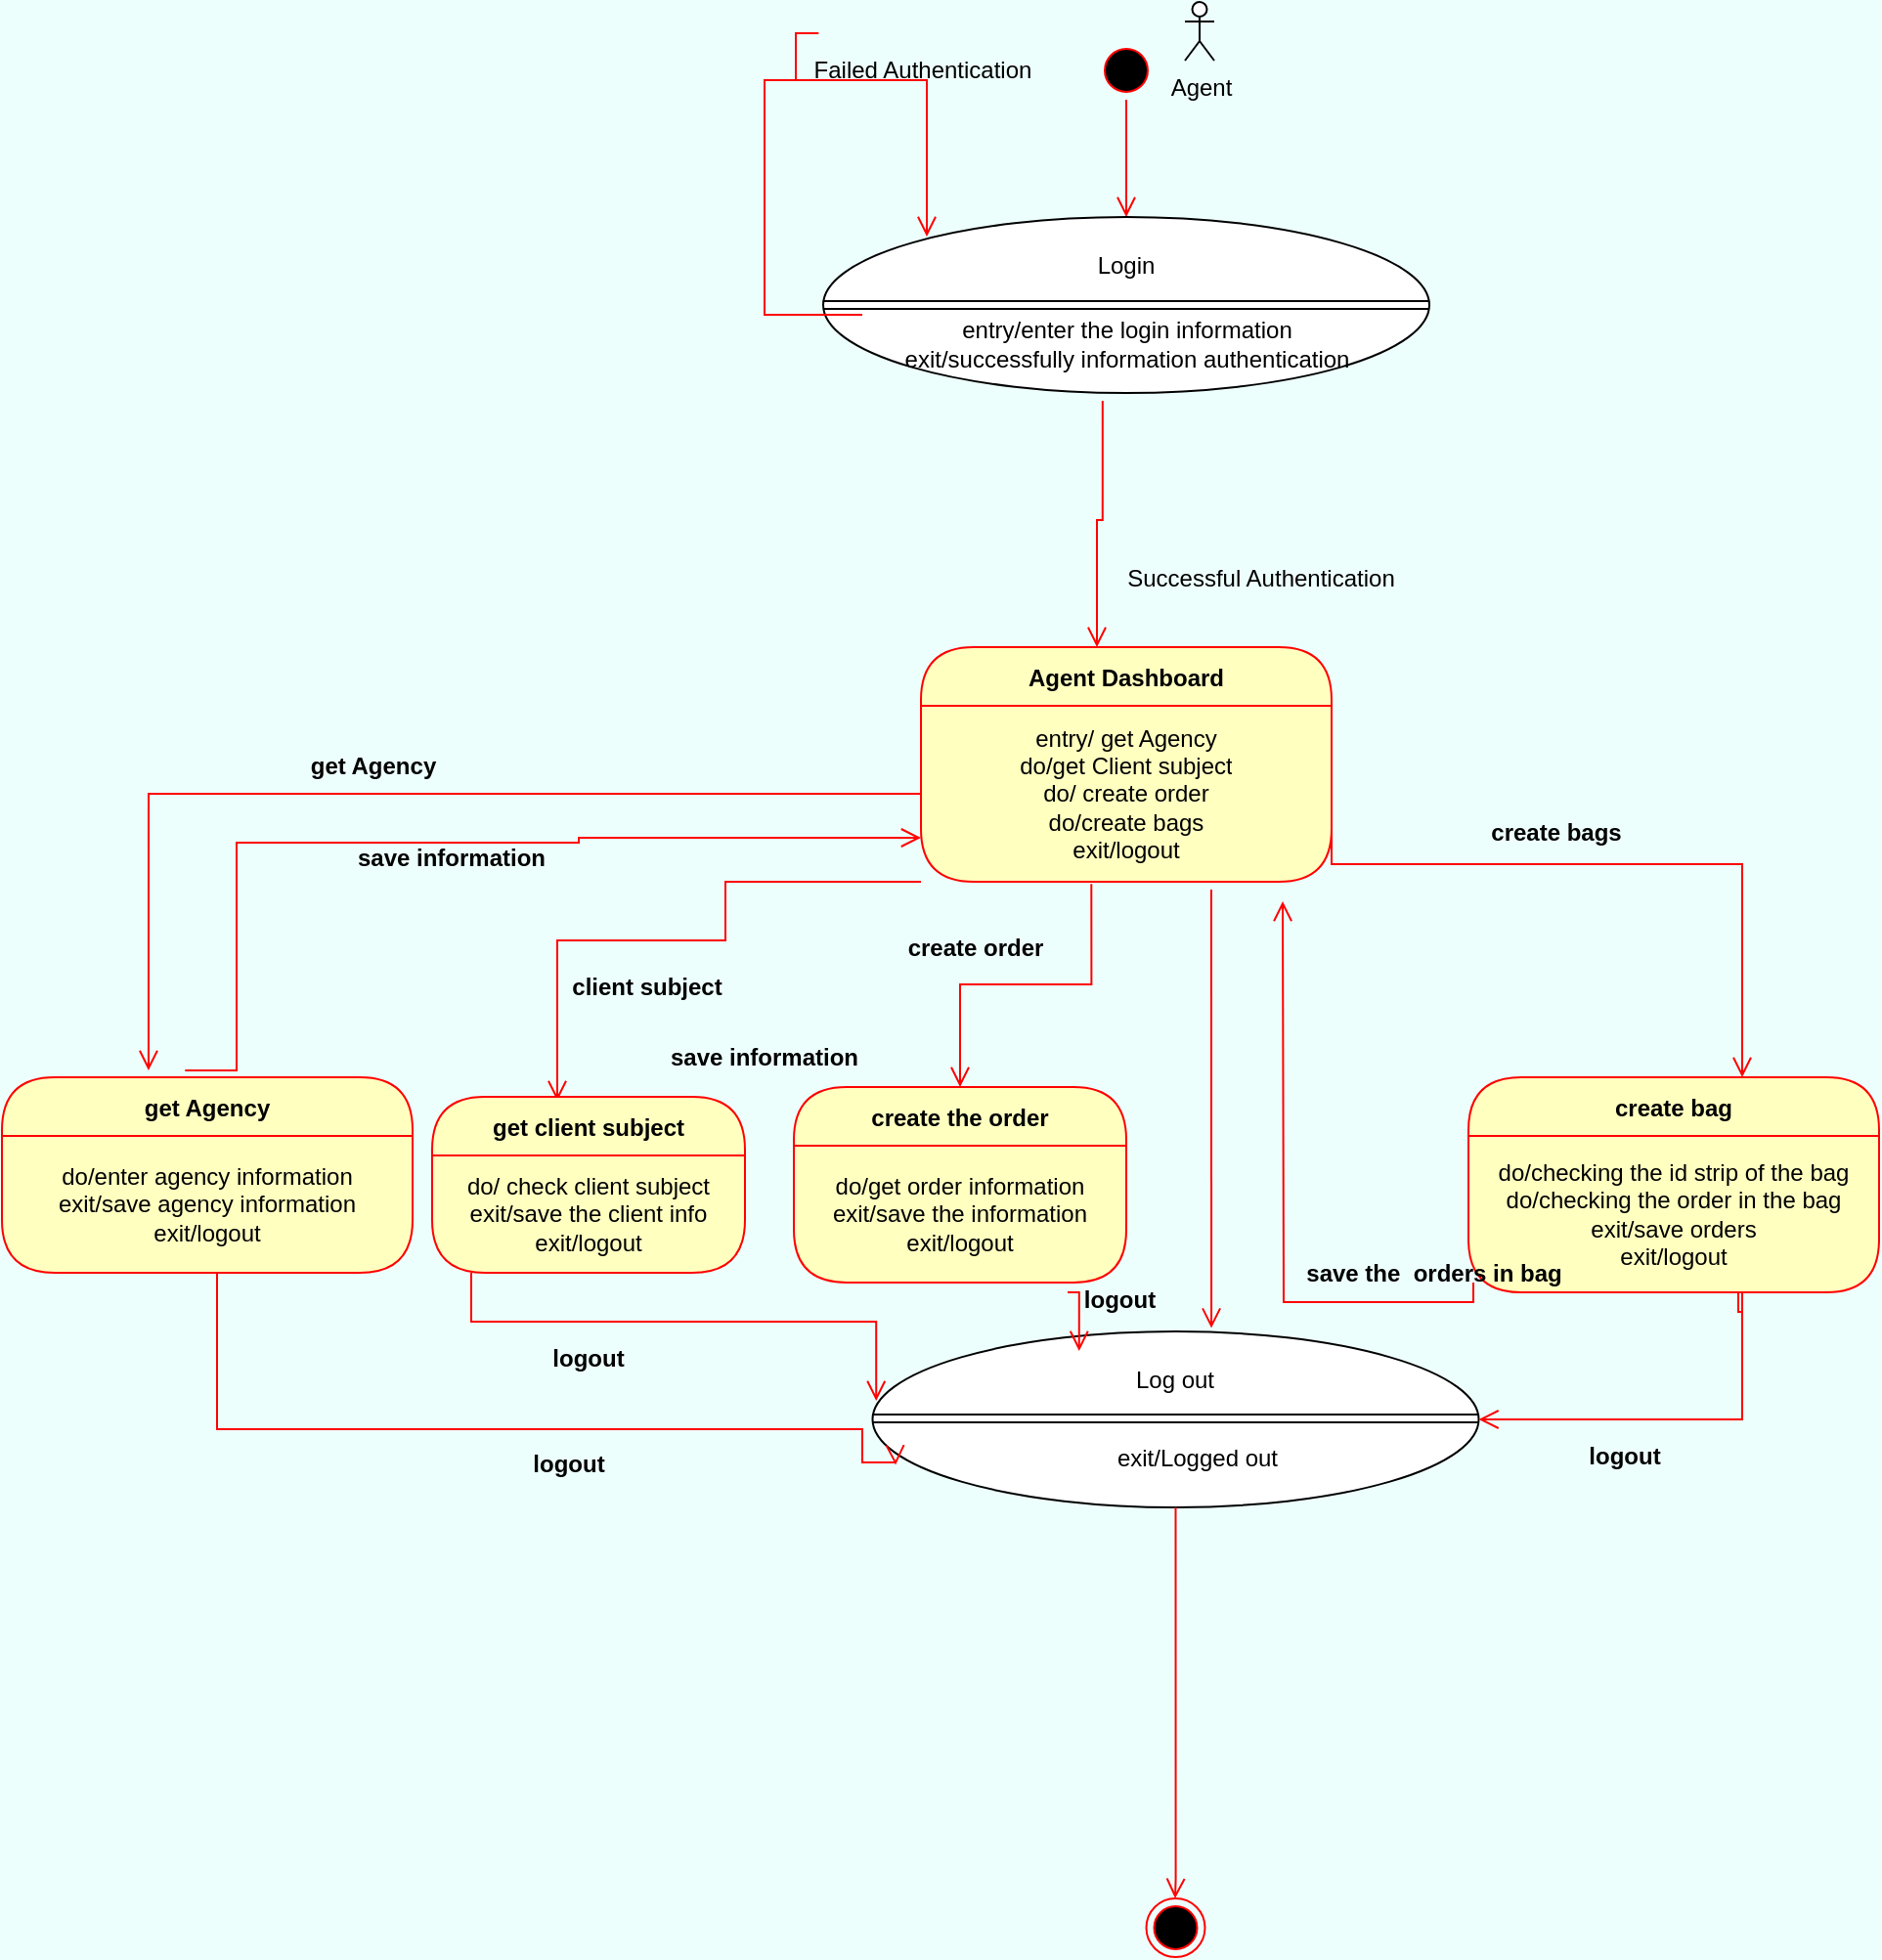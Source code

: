 <mxfile version="20.0.1" type="device"><diagram id="2cOpf9aGpUs_XiUegrnG" name="Page-1"><mxGraphModel dx="1399" dy="1011" grid="1" gridSize="10" guides="1" tooltips="1" connect="1" arrows="1" fold="1" page="1" pageScale="1" pageWidth="850" pageHeight="1100" background="#EDFFFD" math="0" shadow="0"><root><mxCell id="0"/><mxCell id="1" parent="0"/><mxCell id="eQ3mcdRA-fIKGGLZX-Dn-1" value="" style="ellipse;html=1;shape=startState;fillColor=#000000;strokeColor=#ff0000;" vertex="1" parent="1"><mxGeometry x="410" y="30" width="30" height="30" as="geometry"/></mxCell><mxCell id="eQ3mcdRA-fIKGGLZX-Dn-2" value="" style="edgeStyle=orthogonalEdgeStyle;html=1;verticalAlign=bottom;endArrow=open;endSize=8;strokeColor=#ff0000;rounded=0;" edge="1" parent="1" source="eQ3mcdRA-fIKGGLZX-Dn-1"><mxGeometry relative="1" as="geometry"><mxPoint x="425" y="120" as="targetPoint"/></mxGeometry></mxCell><mxCell id="eQ3mcdRA-fIKGGLZX-Dn-3" value="" style="ellipse;whiteSpace=wrap;html=1;" vertex="1" parent="1"><mxGeometry x="270" y="120" width="310" height="90" as="geometry"/></mxCell><mxCell id="eQ3mcdRA-fIKGGLZX-Dn-4" value="" style="shape=link;html=1;rounded=0;entryX=1;entryY=0.5;entryDx=0;entryDy=0;exitX=0;exitY=0.5;exitDx=0;exitDy=0;" edge="1" parent="1" source="eQ3mcdRA-fIKGGLZX-Dn-3" target="eQ3mcdRA-fIKGGLZX-Dn-3"><mxGeometry width="100" relative="1" as="geometry"><mxPoint x="365" y="159.5" as="sourcePoint"/><mxPoint x="465" y="159.5" as="targetPoint"/></mxGeometry></mxCell><mxCell id="eQ3mcdRA-fIKGGLZX-Dn-5" value="Login" style="text;html=1;strokeColor=none;fillColor=none;align=center;verticalAlign=middle;whiteSpace=wrap;rounded=0;" vertex="1" parent="1"><mxGeometry x="395" y="130" width="60" height="30" as="geometry"/></mxCell><mxCell id="eQ3mcdRA-fIKGGLZX-Dn-6" value="entry/enter the login information&lt;br&gt;exit/successfully information authentication" style="text;html=1;strokeColor=none;fillColor=none;align=center;verticalAlign=middle;whiteSpace=wrap;rounded=0;" vertex="1" parent="1"><mxGeometry x="308" y="170" width="234.5" height="30" as="geometry"/></mxCell><mxCell id="eQ3mcdRA-fIKGGLZX-Dn-7" value="Agent" style="shape=umlActor;verticalLabelPosition=bottom;verticalAlign=top;html=1;outlineConnect=0;" vertex="1" parent="1"><mxGeometry x="455" y="10" width="15" height="30" as="geometry"/></mxCell><mxCell id="eQ3mcdRA-fIKGGLZX-Dn-8" value="" style="edgeStyle=orthogonalEdgeStyle;html=1;verticalAlign=bottom;endArrow=open;endSize=8;strokeColor=#ff0000;rounded=0;startArrow=none;" edge="1" parent="1" source="eQ3mcdRA-fIKGGLZX-Dn-9"><mxGeometry relative="1" as="geometry"><mxPoint x="323" y="130" as="targetPoint"/><mxPoint x="290" y="160" as="sourcePoint"/><Array as="points"><mxPoint x="240" y="50"/><mxPoint x="323" y="50"/></Array></mxGeometry></mxCell><mxCell id="eQ3mcdRA-fIKGGLZX-Dn-9" value="Failed Authentication" style="text;html=1;strokeColor=none;fillColor=none;align=center;verticalAlign=middle;whiteSpace=wrap;rounded=0;" vertex="1" parent="1"><mxGeometry x="260" y="30" width="121.75" height="30" as="geometry"/></mxCell><mxCell id="eQ3mcdRA-fIKGGLZX-Dn-10" value="" style="edgeStyle=orthogonalEdgeStyle;html=1;verticalAlign=bottom;endArrow=none;endSize=8;strokeColor=#ff0000;rounded=0;entryX=0.063;entryY=-0.133;entryDx=0;entryDy=0;entryPerimeter=0;" edge="1" parent="1" target="eQ3mcdRA-fIKGGLZX-Dn-9"><mxGeometry relative="1" as="geometry"><mxPoint x="323.024" y="126.01" as="targetPoint"/><mxPoint x="268" y="170" as="sourcePoint"/><Array as="points"><mxPoint x="290" y="170"/><mxPoint x="240" y="170"/><mxPoint x="240" y="50"/><mxPoint x="256" y="50"/><mxPoint x="256" y="26"/></Array></mxGeometry></mxCell><mxCell id="eQ3mcdRA-fIKGGLZX-Dn-11" value="Agent Dashboard" style="swimlane;fontStyle=1;align=center;verticalAlign=middle;childLayout=stackLayout;horizontal=1;startSize=30;horizontalStack=0;resizeParent=0;resizeLast=1;container=0;fontColor=#000000;collapsible=0;rounded=1;arcSize=30;strokeColor=#ff0000;fillColor=#ffffc0;swimlaneFillColor=#ffffc0;dropTarget=0;" vertex="1" parent="1"><mxGeometry x="320" y="340" width="210" height="120" as="geometry"/></mxCell><mxCell id="eQ3mcdRA-fIKGGLZX-Dn-12" value="entry/ get Agency&lt;br&gt;do/get Client subject&lt;span style=&quot;color: rgba(0, 0, 0, 0); font-family: monospace; font-size: 0px; text-align: start;&quot;&gt;%3CmxGraphModel%3E%3Croot%3E%3CmxCell%20id%3D%220%22%2F%3E%3CmxCell%20id%3D%221%22%20parent%3D%220%22%2F%3E%3CmxCell%20id%3D%222%22%20value%3D%22%22%20style%3D%22ellipse%3Bhtml%3D1%3Bshape%3DstartState%3BfillColor%3D%23000000%3BstrokeColor%3D%23ff0000%3B%22%20vertex%3D%221%22%20parent%3D%221%22%3E%3CmxGeometry%20x%3D%22410%22%20y%3D%2230%22%20width%3D%2230%22%20height%3D%2230%22%20as%3D%22geometry%22%2F%3E%3C%2FmxCell%3E%3CmxCell%20id%3D%223%22%20value%3D%22%22%20style%3D%22edgeStyle%3DorthogonalEdgeStyle%3Bhtml%3D1%3BverticalAlign%3Dbottom%3BendArrow%3Dopen%3BendSize%3D8%3BstrokeColor%3D%23ff0000%3Brounded%3D0%3B%22%20edge%3D%221%22%20source%3D%222%22%20parent%3D%221%22%3E%3CmxGeometry%20relative%3D%221%22%20as%3D%22geometry%22%3E%3CmxPoint%20x%3D%22425%22%20y%3D%22120%22%20as%3D%22targetPoint%22%2F%3E%3C%2FmxGeometry%3E%3C%2FmxCell%3E%3CmxCell%20id%3D%224%22%20value%3D%22%22%20style%3D%22ellipse%3BwhiteSpace%3Dwrap%3Bhtml%3D1%3B%22%20vertex%3D%221%22%20parent%3D%221%22%3E%3CmxGeometry%20x%3D%22270%22%20y%3D%22120%22%20width%3D%22310%22%20height%3D%2290%22%20as%3D%22geometry%22%2F%3E%3C%2FmxCell%3E%3CmxCell%20id%3D%225%22%20value%3D%22%22%20style%3D%22shape%3Dlink%3Bhtml%3D1%3Brounded%3D0%3BentryX%3D1%3BentryY%3D0.5%3BentryDx%3D0%3BentryDy%3D0%3BexitX%3D0%3BexitY%3D0.5%3BexitDx%3D0%3BexitDy%3D0%3B%22%20edge%3D%221%22%20source%3D%224%22%20target%3D%224%22%20parent%3D%221%22%3E%3CmxGeometry%20width%3D%22100%22%20relative%3D%221%22%20as%3D%22geometry%22%3E%3CmxPoint%20x%3D%22365%22%20y%3D%22159.5%22%20as%3D%22sourcePoint%22%2F%3E%3CmxPoint%20x%3D%22465%22%20y%3D%22159.5%22%20as%3D%22targetPoint%22%2F%3E%3C%2FmxGeometry%3E%3C%2FmxCell%3E%3CmxCell%20id%3D%226%22%20value%3D%22Login%22%20style%3D%22text%3Bhtml%3D1%3BstrokeColor%3Dnone%3BfillColor%3Dnone%3Balign%3Dcenter%3BverticalAlign%3Dmiddle%3BwhiteSpace%3Dwrap%3Brounded%3D0%3B%22%20vertex%3D%221%22%20parent%3D%221%22%3E%3CmxGeometry%20x%3D%22395%22%20y%3D%22130%22%20width%3D%2260%22%20height%3D%2230%22%20as%3D%22geometry%22%2F%3E%3C%2FmxCell%3E%3CmxCell%20id%3D%227%22%20value%3D%22entry%2Fenter%20the%20login%20information%26lt%3Bbr%26gt%3Bexit%2Fsuccessfully%20information%20authentication%22%20style%3D%22text%3Bhtml%3D1%3BstrokeColor%3Dnone%3BfillColor%3Dnone%3Balign%3Dcenter%3BverticalAlign%3Dmiddle%3BwhiteSpace%3Dwrap%3Brounded%3D0%3B%22%20vertex%3D%221%22%20parent%3D%221%22%3E%3CmxGeometry%20x%3D%22308%22%20y%3D%22170%22%20width%3D%22234.5%22%20height%3D%2230%22%20as%3D%22geometry%22%2F%3E%3C%2FmxCell%3E%3CmxCell%20id%3D%228%22%20value%3D%22Courier%22%20style%3D%22shape%3DumlActor%3BverticalLabelPosition%3Dbottom%3BverticalAlign%3Dtop%3Bhtml%3D1%3BoutlineConnect%3D0%3B%22%20vertex%3D%221%22%20parent%3D%221%22%3E%3CmxGeometry%20x%3D%22455%22%20y%3D%2210%22%20width%3D%2215%22%20height%3D%2230%22%20as%3D%22geometry%22%2F%3E%3C%2FmxCell%3E%3CmxCell%20id%3D%229%22%20value%3D%22%22%20style%3D%22edgeStyle%3DorthogonalEdgeStyle%3Bhtml%3D1%3BverticalAlign%3Dbottom%3BendArrow%3Dopen%3BendSize%3D8%3BstrokeColor%3D%23ff0000%3Brounded%3D0%3BstartArrow%3Dnone%3B%22%20edge%3D%221%22%20source%3D%2210%22%20parent%3D%221%22%3E%3CmxGeometry%20relative%3D%221%22%20as%3D%22geometry%22%3E%3CmxPoint%20x%3D%22323%22%20y%3D%22130%22%20as%3D%22targetPoint%22%2F%3E%3CmxPoint%20x%3D%22290%22%20y%3D%22160%22%20as%3D%22sourcePoint%22%2F%3E%3CArray%20as%3D%22points%22%3E%3CmxPoint%20x%3D%22240%22%20y%3D%2250%22%2F%3E%3CmxPoint%20x%3D%22323%22%20y%3D%2250%22%2F%3E%3C%2FArray%3E%3C%2FmxGeometry%3E%3C%2FmxCell%3E%3CmxCell%20id%3D%2210%22%20value%3D%22Failed%20Authentication%22%20style%3D%22text%3Bhtml%3D1%3BstrokeColor%3Dnone%3BfillColor%3Dnone%3Balign%3Dcenter%3BverticalAlign%3Dmiddle%3BwhiteSpace%3Dwrap%3Brounded%3D0%3B%22%20vertex%3D%221%22%20parent%3D%221%22%3E%3CmxGeometry%20x%3D%22260%22%20y%3D%2230%22%20width%3D%22121.75%22%20height%3D%2230%22%20as%3D%22geometry%22%2F%3E%3C%2FmxCell%3E%3CmxCell%20id%3D%2211%22%20value%3D%22%22%20style%3D%22edgeStyle%3DorthogonalEdgeStyle%3Bhtml%3D1%3BverticalAlign%3Dbottom%3BendArrow%3Dnone%3BendSize%3D8%3BstrokeColor%3D%23ff0000%3Brounded%3D0%3BentryX%3D0.063%3BentryY%3D-0.133%3BentryDx%3D0%3BentryDy%3D0%3BentryPerimeter%3D0%3B%22%20edge%3D%221%22%20target%3D%2210%22%20parent%3D%221%22%3E%3CmxGeometry%20relative%3D%221%22%20as%3D%22geometry%22%3E%3CmxPoint%20x%3D%22323.023%22%20y%3D%22126.01%22%20as%3D%22targetPoint%22%2F%3E%3CmxPoint%20x%3D%22268%22%20y%3D%22170%22%20as%3D%22sourcePoint%22%2F%3E%3CArray%20as%3D%22points%22%3E%3CmxPoint%20x%3D%22290%22%20y%3D%22170%22%2F%3E%3CmxPoint%20x%3D%22240%22%20y%3D%22170%22%2F%3E%3CmxPoint%20x%3D%22240%22%20y%3D%2250%22%2F%3E%3CmxPoint%20x%3D%22256%22%20y%3D%2250%22%2F%3E%3CmxPoint%20x%3D%22256%22%20y%3D%2226%22%2F%3E%3C%2FArray%3E%3C%2FmxGeometry%3E%3C%2FmxCell%3E%3CmxCell%20id%3D%2212%22%20value%3D%22Courier%20Dashboard%22%20style%3D%22swimlane%3BfontStyle%3D1%3Balign%3Dcenter%3BverticalAlign%3Dmiddle%3BchildLayout%3DstackLayout%3Bhorizontal%3D1%3BstartSize%3D30%3BhorizontalStack%3D0%3BresizeParent%3D0%3BresizeLast%3D1%3Bcontainer%3D0%3BfontColor%3D%23000000%3Bcollapsible%3D0%3Brounded%3D1%3BarcSize%3D30%3BstrokeColor%3D%23ff0000%3BfillColor%3D%23ffffc0%3BswimlaneFillColor%3D%23ffffc0%3BdropTarget%3D0%3B%22%20vertex%3D%221%22%20parent%3D%221%22%3E%3CmxGeometry%20x%3D%22320%22%20y%3D%22340%22%20width%3D%22210%22%20height%3D%22120%22%20as%3D%22geometry%22%2F%3E%3C%2FmxCell%3E%3CmxCell%20id%3D%2213%22%20value%3D%22entry%2F%20get%20the%20order%26lt%3Bbr%26gt%3Bdo%2Fopen%20bag%26lt%3Bbr%26gt%3Bdo%2Fget%20delivery%20zone%26lt%3Bbr%26gt%3Bdo%2Fcollect%20orders%26lt%3Bbr%26gt%3Bexit%2Flogout%22%20style%3D%22text%3Bhtml%3D1%3BstrokeColor%3Dnone%3BfillColor%3Dnone%3Balign%3Dcenter%3BverticalAlign%3Dmiddle%3BspacingLeft%3D4%3BspacingRight%3D4%3BwhiteSpace%3Dwrap%3Boverflow%3Dhidden%3Brotatable%3D0%3BfontColor%3D%23000000%3B%22%20vertex%3D%221%22%20parent%3D%2212%22%3E%3CmxGeometry%20y%3D%2230%22%20width%3D%22210%22%20height%3D%2290%22%20as%3D%22geometry%22%2F%3E%3C%2FmxCell%3E%3CmxCell%20id%3D%2214%22%20value%3D%22entry%2F%20completed%20user%20information%26lt%3Bbr%26gt%3Bdo%2Factivate%20user%20accounts%26lt%3Bbr%26gt%3Bdo%2Fdeactivate%20user%20accounts%26lt%3Bbr%26gt%3Bexit%2Flogout%22%20style%3D%22text%3Bhtml%3D1%3BstrokeColor%3Dnone%3BfillColor%3Dnone%3Balign%3Dcenter%3BverticalAlign%3Dmiddle%3BspacingLeft%3D4%3BspacingRight%3D4%3BwhiteSpace%3Dwrap%3Boverflow%3Dhidden%3Brotatable%3D0%3BfontColor%3D%23000000%3B%22%20vertex%3D%221%22%20parent%3D%2212%22%3E%3CmxGeometry%20y%3D%22120%22%20width%3D%22210%22%20as%3D%22geometry%22%2F%3E%3C%2FmxCell%3E%3CmxCell%20id%3D%2215%22%20value%3D%22%22%20style%3D%22edgeStyle%3DorthogonalEdgeStyle%3Bhtml%3D1%3BverticalAlign%3Dbottom%3BendArrow%3Dopen%3BendSize%3D8%3BstrokeColor%3D%23ff0000%3Brounded%3D0%3BexitX%3D0.707%3BexitY%3D1.044%3BexitDx%3D0%3BexitDy%3D0%3BexitPerimeter%3D0%3BentryX%3D0.559%3BentryY%3D-0.019%3BentryDx%3D0%3BentryDy%3D0%3BentryPerimeter%3D0%3B%22%20edge%3D%221%22%20source%3D%2213%22%20target%3D%2217%22%20parent%3D%221%22%3E%3CmxGeometry%20relative%3D%221%22%20as%3D%22geometry%22%3E%3CmxPoint%20x%3D%22460%22%20y%3D%22690%22%20as%3D%22targetPoint%22%2F%3E%3CArray%20as%3D%22points%22%2F%3E%3C%2FmxGeometry%3E%3C%2FmxCell%3E%3CmxCell%20id%3D%2216%22%20value%3D%22Successful%20Authentication%22%20style%3D%22text%3Bhtml%3D1%3BstrokeColor%3Dnone%3BfillColor%3Dnone%3Balign%3Dcenter%3BverticalAlign%3Dmiddle%3BwhiteSpace%3Dwrap%3Brounded%3D0%3B%22%20vertex%3D%221%22%20parent%3D%221%22%3E%3CmxGeometry%20x%3D%22410%22%20y%3D%22290%22%20width%3D%22168.37%22%20height%3D%2230%22%20as%3D%22geometry%22%2F%3E%3C%2FmxCell%3E%3CmxCell%20id%3D%2217%22%20value%3D%22%22%20style%3D%22ellipse%3BwhiteSpace%3Dwrap%3Bhtml%3D1%3B%22%20vertex%3D%221%22%20parent%3D%221%22%3E%3CmxGeometry%20x%3D%22295.25%22%20y%3D%22690%22%20width%3D%22310%22%20height%3D%2290%22%20as%3D%22geometry%22%2F%3E%3C%2FmxCell%3E%3CmxCell%20id%3D%2218%22%20value%3D%22%22%20style%3D%22shape%3Dlink%3Bhtml%3D1%3Brounded%3D0%3BentryX%3D1%3BentryY%3D0.5%3BentryDx%3D0%3BentryDy%3D0%3BexitX%3D0%3BexitY%3D0.5%3BexitDx%3D0%3BexitDy%3D0%3B%22%20edge%3D%221%22%20parent%3D%221%22%3E%3CmxGeometry%20width%3D%22100%22%20relative%3D%221%22%20as%3D%22geometry%22%3E%3CmxPoint%20x%3D%22295.25%22%20y%3D%22734.5%22%20as%3D%22sourcePoint%22%2F%3E%3CmxPoint%20x%3D%22605.25%22%20y%3D%22734.5%22%20as%3D%22targetPoint%22%2F%3E%3C%2FmxGeometry%3E%3C%2FmxCell%3E%3CmxCell%20id%3D%2219%22%20value%3D%22Log%20out%22%20style%3D%22text%3Bhtml%3D1%3BstrokeColor%3Dnone%3BfillColor%3Dnone%3Balign%3Dcenter%3BverticalAlign%3Dmiddle%3BwhiteSpace%3Dwrap%3Brounded%3D0%3B%22%20vertex%3D%221%22%20parent%3D%221%22%3E%3CmxGeometry%20x%3D%22420.25%22%20y%3D%22700%22%20width%3D%2260%22%20height%3D%2230%22%20as%3D%22geometry%22%2F%3E%3C%2FmxCell%3E%3CmxCell%20id%3D%2220%22%20value%3D%22exit%2FLogged%20out%22%20style%3D%22text%3Bhtml%3D1%3BstrokeColor%3Dnone%3BfillColor%3Dnone%3Balign%3Dcenter%3BverticalAlign%3Dmiddle%3BwhiteSpace%3Dwrap%3Brounded%3D0%3B%22%20vertex%3D%221%22%20parent%3D%221%22%3E%3CmxGeometry%20x%3D%22343.87%22%20y%3D%22740%22%20width%3D%22234.5%22%20height%3D%2230%22%20as%3D%22geometry%22%2F%3E%3C%2FmxCell%3E%3CmxCell%20id%3D%2221%22%20value%3D%22%22%20style%3D%22edgeStyle%3DorthogonalEdgeStyle%3Bhtml%3D1%3BverticalAlign%3Dbottom%3BendArrow%3Dopen%3BendSize%3D8%3BstrokeColor%3D%23ff0000%3Brounded%3D0%3BentryX%3D0.4%3BentryY%3D0.022%3BentryDx%3D0%3BentryDy%3D0%3BentryPerimeter%3D0%3BexitX%3D0%3BexitY%3D1%3BexitDx%3D0%3BexitDy%3D0%3B%22%20edge%3D%221%22%20source%3D%2213%22%20target%3D%2226%22%20parent%3D%221%22%3E%3CmxGeometry%20relative%3D%221%22%20as%3D%22geometry%22%3E%3CmxPoint%20x%3D%22155.25%22%20y%3D%22610%22%20as%3D%22targetPoint%22%2F%3E%3CmxPoint%20x%3D%22310%22%20y%3D%22440%22%20as%3D%22sourcePoint%22%2F%3E%3CArray%20as%3D%22points%22%3E%3CmxPoint%20x%3D%22220%22%20y%3D%22460%22%2F%3E%3CmxPoint%20x%3D%22220%22%20y%3D%22490%22%2F%3E%3CmxPoint%20x%3D%22134%22%20y%3D%22490%22%2F%3E%3C%2FArray%3E%3C%2FmxGeometry%3E%3C%2FmxCell%3E%3CmxCell%20id%3D%2222%22%20value%3D%22get%20the%20order%22%20style%3D%22swimlane%3BfontStyle%3D1%3Balign%3Dcenter%3BverticalAlign%3Dmiddle%3BchildLayout%3DstackLayout%3Bhorizontal%3D1%3BstartSize%3D30%3BhorizontalStack%3D0%3BresizeParent%3D0%3BresizeLast%3D1%3Bcontainer%3D0%3BfontColor%3D%23000000%3Bcollapsible%3D0%3Brounded%3D1%3BarcSize%3D30%3BstrokeColor%3D%23ff0000%3BfillColor%3D%23ffffc0%3BswimlaneFillColor%3D%23ffffc0%3BdropTarget%3D0%3B%22%20vertex%3D%221%22%20parent%3D%221%22%3E%3CmxGeometry%20x%3D%22-150%22%20y%3D%22560%22%20width%3D%22210%22%20height%3D%22100%22%20as%3D%22geometry%22%2F%3E%3C%2FmxCell%3E%3CmxCell%20id%3D%2223%22%20value%3D%22do%2Fenter%20order%20detailed%20information%26lt%3Bbr%26gt%3Bexit%2Fsave%20the%20detailed%20info%26lt%3Bbr%26gt%3Bexit%2Flogout%22%20style%3D%22text%3Bhtml%3D1%3BstrokeColor%3Dnone%3BfillColor%3Dnone%3Balign%3Dcenter%3BverticalAlign%3Dmiddle%3BspacingLeft%3D4%3BspacingRight%3D4%3BwhiteSpace%3Dwrap%3Boverflow%3Dhidden%3Brotatable%3D0%3BfontColor%3D%23000000%3B%22%20vertex%3D%221%22%20parent%3D%2222%22%3E%3CmxGeometry%20y%3D%2230%22%20width%3D%22210%22%20height%3D%2270%22%20as%3D%22geometry%22%2F%3E%3C%2FmxCell%3E%3CmxCell%20id%3D%2224%22%20value%3D%22%22%20style%3D%22edgeStyle%3DorthogonalEdgeStyle%3Bhtml%3D1%3BverticalAlign%3Dbottom%3BendArrow%3Dopen%3BendSize%3D8%3BstrokeColor%3D%23ff0000%3Brounded%3D0%3BentryX%3D0.038%3BentryY%3D0.759%3BentryDx%3D0%3BentryDy%3D0%3BentryPerimeter%3D0%3B%22%20edge%3D%221%22%20source%3D%2222%22%20target%3D%2217%22%20parent%3D%221%22%3E%3CmxGeometry%20relative%3D%221%22%20as%3D%22geometry%22%3E%3CmxPoint%20x%3D%22290%22%20y%3D%22750%22%20as%3D%22targetPoint%22%2F%3E%3CArray%20as%3D%22points%22%3E%3CmxPoint%20x%3D%22-40%22%20y%3D%22740%22%2F%3E%3CmxPoint%20x%3D%22290%22%20y%3D%22740%22%2F%3E%3CmxPoint%20x%3D%22290%22%20y%3D%22757%22%2F%3E%3CmxPoint%20x%3D%22307%22%20y%3D%22757%22%2F%3E%3C%2FArray%3E%3C%2FmxGeometry%3E%3C%2FmxCell%3E%3CmxCell%20id%3D%2225%22%20value%3D%22logout%22%20style%3D%22text%3Balign%3Dcenter%3BfontStyle%3D1%3BverticalAlign%3Dmiddle%3BspacingLeft%3D3%3BspacingRight%3D3%3BstrokeColor%3Dnone%3Brotatable%3D0%3Bpoints%3D%5B%5B0%2C0.5%5D%2C%5B1%2C0.5%5D%5D%3BportConstraint%3Deastwest%3B%22%20vertex%3D%221%22%20parent%3D%221%22%3E%3CmxGeometry%20x%3D%22100%22%20y%3D%22744%22%20width%3D%2280%22%20height%3D%2226%22%20as%3D%22geometry%22%2F%3E%3C%2FmxCell%3E%3CmxCell%20id%3D%2226%22%20value%3D%22open%20bag%22%20style%3D%22swimlane%3BfontStyle%3D1%3Balign%3Dcenter%3BverticalAlign%3Dmiddle%3BchildLayout%3DstackLayout%3Bhorizontal%3D1%3BstartSize%3D30%3BhorizontalStack%3D0%3BresizeParent%3D0%3BresizeLast%3D1%3Bcontainer%3D0%3BfontColor%3D%23000000%3Bcollapsible%3D0%3Brounded%3D1%3BarcSize%3D30%3BstrokeColor%3D%23ff0000%3BfillColor%3D%23ffffc0%3BswimlaneFillColor%3D%23ffffc0%3BdropTarget%3D0%3B%22%20vertex%3D%221%22%20parent%3D%221%22%3E%3CmxGeometry%20x%3D%2270%22%20y%3D%22570%22%20width%3D%22160%22%20height%3D%2290%22%20as%3D%22geometry%22%2F%3E%3C%2FmxCell%3E%3CmxCell%20id%3D%2227%22%20value%3D%22do%2F%20check%20bag%20information%26lt%3Bbr%26gt%3Bexit%2Fsave%20the%20bag%20info%26lt%3Bbr%26gt%3Bexit%2Flogout%22%20style%3D%22text%3Bhtml%3D1%3BstrokeColor%3Dnone%3BfillColor%3Dnone%3Balign%3Dcenter%3BverticalAlign%3Dmiddle%3BspacingLeft%3D4%3BspacingRight%3D4%3BwhiteSpace%3Dwrap%3Boverflow%3Dhidden%3Brotatable%3D0%3BfontColor%3D%23000000%3B%22%20vertex%3D%221%22%20parent%3D%2226%22%3E%3CmxGeometry%20y%3D%2230%22%20width%3D%22160%22%20height%3D%2260%22%20as%3D%22geometry%22%2F%3E%3C%2FmxCell%3E%3CmxCell%20id%3D%2228%22%20value%3D%22do%2Fenter%20new%20user%20information%26lt%3Bbr%26gt%3Bexit%2Fsave%20the%20agent%20user%26lt%3Bbr%26gt%3Bexit%2Flogout%22%20style%3D%22text%3Bhtml%3D1%3BstrokeColor%3Dnone%3BfillColor%3Dnone%3Balign%3Dcenter%3BverticalAlign%3Dmiddle%3BspacingLeft%3D4%3BspacingRight%3D4%3BwhiteSpace%3Dwrap%3Boverflow%3Dhidden%3Brotatable%3D0%3BfontColor%3D%23000000%3B%22%20vertex%3D%221%22%20parent%3D%2226%22%3E%3CmxGeometry%20y%3D%2290%22%20width%3D%22160%22%20as%3D%22geometry%22%2F%3E%3C%2FmxCell%3E%3CmxCell%20id%3D%2229%22%20value%3D%22%22%20style%3D%22edgeStyle%3DorthogonalEdgeStyle%3Bhtml%3D1%3BverticalAlign%3Dbottom%3BendArrow%3Dopen%3BendSize%3D8%3BstrokeColor%3D%23ff0000%3Brounded%3D0%3BentryX%3D0.357%3BentryY%3D-0.035%3BentryDx%3D0%3BentryDy%3D0%3BentryPerimeter%3D0%3BexitX%3D0%3BexitY%3D0.5%3BexitDx%3D0%3BexitDy%3D0%3B%22%20edge%3D%221%22%20source%3D%2213%22%20target%3D%2222%22%20parent%3D%221%22%3E%3CmxGeometry%20relative%3D%221%22%20as%3D%22geometry%22%3E%3CmxPoint%20x%3D%22110%22%20y%3D%22568%22%20as%3D%22targetPoint%22%2F%3E%3CmxPoint%20x%3D%22470%22%20y%3D%22498%22%20as%3D%22sourcePoint%22%2F%3E%3C%2FmxGeometry%3E%3C%2FmxCell%3E%3CmxCell%20id%3D%2230%22%20value%3D%22get%20order%22%20style%3D%22text%3Balign%3Dcenter%3BfontStyle%3D1%3BverticalAlign%3Dmiddle%3BspacingLeft%3D3%3BspacingRight%3D3%3BstrokeColor%3Dnone%3Brotatable%3D0%3Bpoints%3D%5B%5B0%2C0.5%5D%2C%5B1%2C0.5%5D%5D%3BportConstraint%3Deastwest%3B%22%20vertex%3D%221%22%20parent%3D%221%22%3E%3CmxGeometry%20y%3D%22387%22%20width%3D%2280%22%20height%3D%2226%22%20as%3D%22geometry%22%2F%3E%3C%2FmxCell%3E%3CmxCell%20id%3D%2231%22%20value%3D%22open%20bag%22%20style%3D%22text%3Balign%3Dcenter%3BfontStyle%3D1%3BverticalAlign%3Dmiddle%3BspacingLeft%3D3%3BspacingRight%3D3%3BstrokeColor%3Dnone%3Brotatable%3D0%3Bpoints%3D%5B%5B0%2C0.5%5D%2C%5B1%2C0.5%5D%5D%3BportConstraint%3Deastwest%3B%22%20vertex%3D%221%22%20parent%3D%221%22%3E%3CmxGeometry%20x%3D%22140%22%20y%3D%22500%22%20width%3D%2280%22%20height%3D%2226%22%20as%3D%22geometry%22%2F%3E%3C%2FmxCell%3E%3CmxCell%20id%3D%2232%22%20value%3D%22%22%20style%3D%22edgeStyle%3DorthogonalEdgeStyle%3Bhtml%3D1%3BverticalAlign%3Dbottom%3BendArrow%3Dopen%3BendSize%3D8%3BstrokeColor%3D%23ff0000%3Brounded%3D0%3BexitX%3D0.461%3BexitY%3D1.044%3BexitDx%3D0%3BexitDy%3D0%3BexitPerimeter%3D0%3B%22%20edge%3D%221%22%20source%3D%224%22%20parent%3D%221%22%3E%3CmxGeometry%20relative%3D%221%22%20as%3D%22geometry%22%3E%3CmxPoint%20x%3D%22410%22%20y%3D%22340%22%20as%3D%22targetPoint%22%2F%3E%3CmxPoint%20x%3D%22385.0%22%20y%3D%22220%22%20as%3D%22sourcePoint%22%2F%3E%3CArray%20as%3D%22points%22%3E%3CmxPoint%20x%3D%22413%22%20y%3D%22275%22%2F%3E%3CmxPoint%20x%3D%22410%22%20y%3D%22275%22%2F%3E%3C%2FArray%3E%3C%2FmxGeometry%3E%3C%2FmxCell%3E%3CmxCell%20id%3D%2233%22%20value%3D%22get%20the%20delivery%20zone%22%20style%3D%22swimlane%3BfontStyle%3D1%3Balign%3Dcenter%3BverticalAlign%3Dmiddle%3BchildLayout%3DstackLayout%3Bhorizontal%3D1%3BstartSize%3D30%3BhorizontalStack%3D0%3BresizeParent%3D0%3BresizeLast%3D1%3Bcontainer%3D0%3BfontColor%3D%23000000%3Bcollapsible%3D0%3Brounded%3D1%3BarcSize%3D30%3BstrokeColor%3D%23ff0000%3BfillColor%3D%23ffffc0%3BswimlaneFillColor%3D%23ffffc0%3BdropTarget%3D0%3B%22%20vertex%3D%221%22%20parent%3D%221%22%3E%3CmxGeometry%20x%3D%22255%22%20y%3D%22565%22%20width%3D%22170%22%20height%3D%22100%22%20as%3D%22geometry%22%2F%3E%3C%2FmxCell%3E%3CmxCell%20id%3D%2234%22%20value%3D%22do%2Fget%20delivery%20information%26lt%3Bbr%26gt%3Bexit%2Fsave%20the%20information%26lt%3Bbr%26gt%3Bexit%2Flogout%22%20style%3D%22text%3Bhtml%3D1%3BstrokeColor%3Dnone%3BfillColor%3Dnone%3Balign%3Dcenter%3BverticalAlign%3Dmiddle%3BspacingLeft%3D4%3BspacingRight%3D4%3BwhiteSpace%3Dwrap%3Boverflow%3Dhidden%3Brotatable%3D0%3BfontColor%3D%23000000%3B%22%20vertex%3D%221%22%20parent%3D%2233%22%3E%3CmxGeometry%20y%3D%2230%22%20width%3D%22170%22%20height%3D%2270%22%20as%3D%22geometry%22%2F%3E%3C%2FmxCell%3E%3CmxCell%20id%3D%2235%22%20value%3D%22%22%20style%3D%22edgeStyle%3DorthogonalEdgeStyle%3Bhtml%3D1%3BverticalAlign%3Dbottom%3BendArrow%3Dopen%3BendSize%3D8%3BstrokeColor%3D%23ff0000%3Brounded%3D0%3BexitX%3D0.415%3BexitY%3D1.013%3BexitDx%3D0%3BexitDy%3D0%3BexitPerimeter%3D0%3B%22%20edge%3D%221%22%20source%3D%2213%22%20target%3D%2233%22%20parent%3D%221%22%3E%3CmxGeometry%20relative%3D%221%22%20as%3D%22geometry%22%3E%3CmxPoint%20x%3D%22144%22%20y%3D%22581.98%22%20as%3D%22targetPoint%22%2F%3E%3CmxPoint%20x%3D%22470%22%20y%3D%22530%22%20as%3D%22sourcePoint%22%2F%3E%3C%2FmxGeometry%3E%3C%2FmxCell%3E%3CmxCell%20id%3D%2236%22%20value%3D%22%22%20style%3D%22edgeStyle%3DorthogonalEdgeStyle%3Bhtml%3D1%3BverticalAlign%3Dbottom%3BendArrow%3Dopen%3BendSize%3D8%3BstrokeColor%3D%23ff0000%3Brounded%3D0%3BentryX%3D0.006%3BentryY%3D0.394%3BentryDx%3D0%3BentryDy%3D0%3BentryPerimeter%3D0%3B%22%20edge%3D%221%22%20target%3D%2217%22%20parent%3D%221%22%3E%3CmxGeometry%20relative%3D%221%22%20as%3D%22geometry%22%3E%3CmxPoint%20x%3D%22240%22%20y%3D%22676%22%20as%3D%22targetPoint%22%2F%3E%3CmxPoint%20x%3D%2290%22%20y%3D%22660%22%20as%3D%22sourcePoint%22%2F%3E%3CArray%20as%3D%22points%22%3E%3CmxPoint%20x%3D%2290%22%20y%3D%22685%22%2F%3E%3CmxPoint%20x%3D%22297%22%20y%3D%22685%22%2F%3E%3C%2FArray%3E%3C%2FmxGeometry%3E%3C%2FmxCell%3E%3CmxCell%20id%3D%2237%22%20value%3D%22logout%22%20style%3D%22text%3Balign%3Dcenter%3BfontStyle%3D1%3BverticalAlign%3Dmiddle%3BspacingLeft%3D3%3BspacingRight%3D3%3BstrokeColor%3Dnone%3Brotatable%3D0%3Bpoints%3D%5B%5B0%2C0.5%5D%2C%5B1%2C0.5%5D%5D%3BportConstraint%3Deastwest%3B%22%20vertex%3D%221%22%20parent%3D%221%22%3E%3CmxGeometry%20x%3D%22110%22%20y%3D%22690%22%20width%3D%2280%22%20height%3D%2226%22%20as%3D%22geometry%22%2F%3E%3C%2FmxCell%3E%3CmxCell%20id%3D%2238%22%20value%3D%22collect%20order%22%20style%3D%22swimlane%3BfontStyle%3D1%3Balign%3Dcenter%3BverticalAlign%3Dmiddle%3BchildLayout%3DstackLayout%3Bhorizontal%3D1%3BstartSize%3D30%3BhorizontalStack%3D0%3BresizeParent%3D0%3BresizeLast%3D1%3Bcontainer%3D0%3BfontColor%3D%23000000%3Bcollapsible%3D0%3Brounded%3D1%3BarcSize%3D30%3BstrokeColor%3D%23ff0000%3BfillColor%3D%23ffffc0%3BswimlaneFillColor%3D%23ffffc0%3BdropTarget%3D0%3B%22%20vertex%3D%221%22%20parent%3D%221%22%3E%3CmxGeometry%20x%3D%22600%22%20y%3D%22560%22%20width%3D%22210%22%20height%3D%22110%22%20as%3D%22geometry%22%2F%3E%3C%2FmxCell%3E%3CmxCell%20id%3D%2239%22%20value%3D%22do%2Forder%20collection%26lt%3Bbr%26gt%3Bexit%2Fsave%20reports%20of%20collecting%20orders%26lt%3Bbr%26gt%3Bexit%2Flogout%22%20style%3D%22text%3Bhtml%3D1%3BstrokeColor%3Dnone%3BfillColor%3Dnone%3Balign%3Dcenter%3BverticalAlign%3Dmiddle%3BspacingLeft%3D4%3BspacingRight%3D4%3BwhiteSpace%3Dwrap%3Boverflow%3Dhidden%3Brotatable%3D0%3BfontColor%3D%23000000%3B%22%20vertex%3D%221%22%20parent%3D%2238%22%3E%3CmxGeometry%20y%3D%2230%22%20width%3D%22210%22%20height%3D%2280%22%20as%3D%22geometry%22%2F%3E%3C%2FmxCell%3E%3CmxCell%20id%3D%2240%22%20value%3D%22%22%20style%3D%22edgeStyle%3DorthogonalEdgeStyle%3Bhtml%3D1%3BverticalAlign%3Dbottom%3BendArrow%3Dopen%3BendSize%3D8%3BstrokeColor%3D%23ff0000%3Brounded%3D0%3B%22%20edge%3D%221%22%20parent%3D%221%22%3E%3CmxGeometry%20relative%3D%221%22%20as%3D%22geometry%22%3E%3CmxPoint%20x%3D%22400.89%22%20y%3D%22700%22%20as%3D%22targetPoint%22%2F%3E%3CmxPoint%20x%3D%22395%22%20y%3D%22670%22%20as%3D%22sourcePoint%22%2F%3E%3CArray%20as%3D%22points%22%3E%3CmxPoint%20x%3D%22401%22%20y%3D%22670%22%2F%3E%3C%2FArray%3E%3C%2FmxGeometry%3E%3C%2FmxCell%3E%3CmxCell%20id%3D%2241%22%20value%3D%22logout%22%20style%3D%22text%3Balign%3Dcenter%3BfontStyle%3D1%3BverticalAlign%3Dmiddle%3BspacingLeft%3D3%3BspacingRight%3D3%3BstrokeColor%3Dnone%3Brotatable%3D0%3Bpoints%3D%5B%5B0%2C0.5%5D%2C%5B1%2C0.5%5D%5D%3BportConstraint%3Deastwest%3B%22%20vertex%3D%221%22%20parent%3D%221%22%3E%3CmxGeometry%20x%3D%22381.75%22%20y%3D%22660%22%20width%3D%2280%22%20height%3D%2226%22%20as%3D%22geometry%22%2F%3E%3C%2FmxCell%3E%3CmxCell%20id%3D%2242%22%20value%3D%22%22%20style%3D%22edgeStyle%3DorthogonalEdgeStyle%3Bhtml%3D1%3BverticalAlign%3Dbottom%3BendArrow%3Dopen%3BendSize%3D8%3BstrokeColor%3D%23ff0000%3Brounded%3D0%3BexitX%3D1%3BexitY%3D0.5%3BexitDx%3D0%3BexitDy%3D0%3B%22%20edge%3D%221%22%20source%3D%2213%22%20target%3D%2238%22%20parent%3D%221%22%3E%3CmxGeometry%20relative%3D%221%22%20as%3D%22geometry%22%3E%3CmxPoint%20x%3D%22177.12%22%20y%3D%22520.0%22%20as%3D%22targetPoint%22%2F%3E%3CmxPoint%20x%3D%22690.0%22%20y%3D%22451.15%22%20as%3D%22sourcePoint%22%2F%3E%3CArray%20as%3D%22points%22%3E%3CmxPoint%20x%3D%22530%22%20y%3D%22451%22%2F%3E%3CmxPoint%20x%3D%22740%22%20y%3D%22451%22%2F%3E%3C%2FArray%3E%3C%2FmxGeometry%3E%3C%2FmxCell%3E%3CmxCell%20id%3D%2243%22%20value%3D%22%22%20style%3D%22edgeStyle%3DorthogonalEdgeStyle%3Bhtml%3D1%3BverticalAlign%3Dbottom%3BendArrow%3Dopen%3BendSize%3D8%3BstrokeColor%3D%23ff0000%3Brounded%3D0%3BentryX%3D1%3BentryY%3D0.5%3BentryDx%3D0%3BentryDy%3D0%3B%22%20edge%3D%221%22%20target%3D%2217%22%20parent%3D%221%22%3E%3CmxGeometry%20relative%3D%221%22%20as%3D%22geometry%22%3E%3CmxPoint%20x%3D%22700%22%20y%3D%22500%22%20as%3D%22targetPoint%22%2F%3E%3CmxPoint%20x%3D%22740%22%20y%3D%22680%22%20as%3D%22sourcePoint%22%2F%3E%3CArray%20as%3D%22points%22%3E%3CmxPoint%20x%3D%22738%22%20y%3D%22680%22%2F%3E%3CmxPoint%20x%3D%22738%22%20y%3D%22670%22%2F%3E%3CmxPoint%20x%3D%22740%22%20y%3D%22670%22%2F%3E%3CmxPoint%20x%3D%22740%22%20y%3D%22735%22%2F%3E%3C%2FArray%3E%3C%2FmxGeometry%3E%3C%2FmxCell%3E%3CmxCell%20id%3D%2244%22%20value%3D%22%22%20style%3D%22edgeStyle%3DorthogonalEdgeStyle%3Bhtml%3D1%3BverticalAlign%3Dbottom%3BendArrow%3Dopen%3BendSize%3D8%3BstrokeColor%3D%23ff0000%3Brounded%3D0%3BexitX%3D0.75%3BexitY%3D1%3BexitDx%3D0%3BexitDy%3D0%3BstartArrow%3Dnone%3B%22%20edge%3D%221%22%20source%3D%2248%22%20parent%3D%221%22%3E%3CmxGeometry%20relative%3D%221%22%20as%3D%22geometry%22%3E%3CmxPoint%20x%3D%22505%22%20y%3D%22470%22%20as%3D%22targetPoint%22%2F%3E%3CmxPoint%20x%3D%22607.5%22%20y%3D%22585.0%22%20as%3D%22sourcePoint%22%2F%3E%3CArray%20as%3D%22points%22%2F%3E%3C%2FmxGeometry%3E%3C%2FmxCell%3E%3CmxCell%20id%3D%2245%22%20value%3D%22%22%20style%3D%22edgeStyle%3DorthogonalEdgeStyle%3Bhtml%3D1%3BverticalAlign%3Dbottom%3BendArrow%3Dopen%3BendSize%3D8%3BstrokeColor%3D%23ff0000%3Brounded%3D0%3BentryX%3D0%3BentryY%3D0.75%3BentryDx%3D0%3BentryDy%3D0%3BexitX%3D0.446%3BexitY%3D-0.035%3BexitDx%3D0%3BexitDy%3D0%3BexitPerimeter%3D0%3B%22%20edge%3D%221%22%20source%3D%2222%22%20target%3D%2213%22%20parent%3D%221%22%3E%3CmxGeometry%20relative%3D%221%22%20as%3D%22geometry%22%3E%3CmxPoint%20x%3D%22250%22%20y%3D%22430%22%20as%3D%22targetPoint%22%2F%3E%3CmxPoint%20x%3D%22-30%22%20y%3D%22500%22%20as%3D%22sourcePoint%22%2F%3E%3CArray%20as%3D%22points%22%3E%3CmxPoint%20x%3D%22-30%22%20y%3D%22440%22%2F%3E%3CmxPoint%20x%3D%22145%22%20y%3D%22440%22%2F%3E%3CmxPoint%20x%3D%22145%22%20y%3D%22438%22%2F%3E%3C%2FArray%3E%3C%2FmxGeometry%3E%3C%2FmxCell%3E%3CmxCell%20id%3D%2246%22%20value%3D%22save%20information%22%20style%3D%22text%3Balign%3Dcenter%3BfontStyle%3D1%3BverticalAlign%3Dmiddle%3BspacingLeft%3D3%3BspacingRight%3D3%3BstrokeColor%3Dnone%3Brotatable%3D0%3Bpoints%3D%5B%5B0%2C0.5%5D%2C%5B1%2C0.5%5D%5D%3BportConstraint%3Deastwest%3B%22%20vertex%3D%221%22%20parent%3D%221%22%3E%3CmxGeometry%20x%3D%2240%22%20y%3D%22434%22%20width%3D%2280%22%20height%3D%2226%22%20as%3D%22geometry%22%2F%3E%3C%2FmxCell%3E%3CmxCell%20id%3D%2247%22%20value%3D%22save%20information%22%20style%3D%22text%3Balign%3Dcenter%3BfontStyle%3D1%3BverticalAlign%3Dmiddle%3BspacingLeft%3D3%3BspacingRight%3D3%3BstrokeColor%3Dnone%3Brotatable%3D0%3Bpoints%3D%5B%5B0%2C0.5%5D%2C%5B1%2C0.5%5D%5D%3BportConstraint%3Deastwest%3B%22%20vertex%3D%221%22%20parent%3D%221%22%3E%3CmxGeometry%20x%3D%22200%22%20y%3D%22536%22%20width%3D%2280%22%20height%3D%2226%22%20as%3D%22geometry%22%2F%3E%3C%2FmxCell%3E%3CmxCell%20id%3D%2248%22%20value%3D%22save%20collecting%20reports%22%20style%3D%22text%3Balign%3Dcenter%3BfontStyle%3D1%3BverticalAlign%3Dmiddle%3BspacingLeft%3D3%3BspacingRight%3D3%3BstrokeColor%3Dnone%3Brotatable%3D0%3Bpoints%3D%5B%5B0%2C0.5%5D%2C%5B1%2C0.5%5D%5D%3BportConstraint%3Deastwest%3B%22%20vertex%3D%221%22%20parent%3D%221%22%3E%3CmxGeometry%20x%3D%22542.5%22%20y%3D%22654%22%20width%3D%2280%22%20height%3D%2211%22%20as%3D%22geometry%22%2F%3E%3C%2FmxCell%3E%3CmxCell%20id%3D%2249%22%20value%3D%22logout%22%20style%3D%22text%3Balign%3Dcenter%3BfontStyle%3D1%3BverticalAlign%3Dmiddle%3BspacingLeft%3D3%3BspacingRight%3D3%3BstrokeColor%3Dnone%3Brotatable%3D0%3Bpoints%3D%5B%5B0%2C0.5%5D%2C%5B1%2C0.5%5D%5D%3BportConstraint%3Deastwest%3B%22%20vertex%3D%221%22%20parent%3D%221%22%3E%3CmxGeometry%20x%3D%22640%22%20y%3D%22740%22%20width%3D%2280%22%20height%3D%2226%22%20as%3D%22geometry%22%2F%3E%3C%2FmxCell%3E%3CmxCell%20id%3D%2250%22%20value%3D%22%22%20style%3D%22edgeStyle%3DorthogonalEdgeStyle%3Bhtml%3D1%3BverticalAlign%3Dbottom%3BendArrow%3Dopen%3BendSize%3D8%3BstrokeColor%3D%23ff0000%3Brounded%3D0%3BexitX%3D0.5%3BexitY%3D1%3BexitDx%3D0%3BexitDy%3D0%3B%22%20edge%3D%221%22%20source%3D%2217%22%20parent%3D%221%22%3E%3CmxGeometry%20relative%3D%221%22%20as%3D%22geometry%22%3E%3CmxPoint%20x%3D%22450%22%20y%3D%22980%22%20as%3D%22targetPoint%22%2F%3E%3CmxPoint%20x%3D%22435.25%22%20y%3D%22940%22%20as%3D%22sourcePoint%22%2F%3E%3CArray%20as%3D%22points%22%3E%3CmxPoint%20x%3D%22450%22%20y%3D%22970%22%2F%3E%3C%2FArray%3E%3C%2FmxGeometry%3E%3C%2FmxCell%3E%3CmxCell%20id%3D%2251%22%20value%3D%22%22%20style%3D%22ellipse%3Bhtml%3D1%3Bshape%3DendState%3BfillColor%3D%23000000%3BstrokeColor%3D%23ff0000%3B%22%20vertex%3D%221%22%20parent%3D%221%22%3E%3CmxGeometry%20x%3D%22435.25%22%20y%3D%22980%22%20width%3D%2230%22%20height%3D%2230%22%20as%3D%22geometry%22%2F%3E%3C%2FmxCell%3E%3CmxCell%20id%3D%2252%22%20value%3D%22%26lt%3Bspan%20style%3D%26quot%3Bfont-weight%3A%20700%3B%26quot%3B%26gt%3Bcollecting%20orders%26lt%3B%2Fspan%26gt%3B%22%20style%3D%22text%3Bhtml%3D1%3BstrokeColor%3Dnone%3BfillColor%3Dnone%3Balign%3Dcenter%3BverticalAlign%3Dmiddle%3BwhiteSpace%3Dwrap%3Brounded%3D0%3B%22%20vertex%3D%221%22%20parent%3D%221%22%3E%3CmxGeometry%20x%3D%22590%22%20y%3D%22420%22%20width%3D%22110%22%20height%3D%2230%22%20as%3D%22geometry%22%2F%3E%3C%2FmxCell%3E%3C%2Froot%3E%3C%2FmxGraphModel%3E&lt;br&gt;&lt;/span&gt;do/ create order&lt;br&gt;do/create bags&lt;br&gt;exit/logout" style="text;html=1;strokeColor=none;fillColor=none;align=center;verticalAlign=middle;spacingLeft=4;spacingRight=4;whiteSpace=wrap;overflow=hidden;rotatable=0;fontColor=#000000;" vertex="1" parent="eQ3mcdRA-fIKGGLZX-Dn-11"><mxGeometry y="30" width="210" height="90" as="geometry"/></mxCell><mxCell id="eQ3mcdRA-fIKGGLZX-Dn-13" value="entry/ completed user information&lt;br&gt;do/activate user accounts&lt;br&gt;do/deactivate user accounts&lt;br&gt;exit/logout" style="text;html=1;strokeColor=none;fillColor=none;align=center;verticalAlign=middle;spacingLeft=4;spacingRight=4;whiteSpace=wrap;overflow=hidden;rotatable=0;fontColor=#000000;" vertex="1" parent="eQ3mcdRA-fIKGGLZX-Dn-11"><mxGeometry y="120" width="210" as="geometry"/></mxCell><mxCell id="eQ3mcdRA-fIKGGLZX-Dn-14" value="" style="edgeStyle=orthogonalEdgeStyle;html=1;verticalAlign=bottom;endArrow=open;endSize=8;strokeColor=#ff0000;rounded=0;exitX=0.707;exitY=1.044;exitDx=0;exitDy=0;exitPerimeter=0;entryX=0.559;entryY=-0.019;entryDx=0;entryDy=0;entryPerimeter=0;" edge="1" parent="1" source="eQ3mcdRA-fIKGGLZX-Dn-12" target="eQ3mcdRA-fIKGGLZX-Dn-16"><mxGeometry relative="1" as="geometry"><mxPoint x="460" y="690" as="targetPoint"/><Array as="points"/></mxGeometry></mxCell><mxCell id="eQ3mcdRA-fIKGGLZX-Dn-15" value="Successful Authentication" style="text;html=1;strokeColor=none;fillColor=none;align=center;verticalAlign=middle;whiteSpace=wrap;rounded=0;" vertex="1" parent="1"><mxGeometry x="410" y="290" width="168.37" height="30" as="geometry"/></mxCell><mxCell id="eQ3mcdRA-fIKGGLZX-Dn-16" value="" style="ellipse;whiteSpace=wrap;html=1;" vertex="1" parent="1"><mxGeometry x="295.25" y="690" width="310" height="90" as="geometry"/></mxCell><mxCell id="eQ3mcdRA-fIKGGLZX-Dn-17" value="" style="shape=link;html=1;rounded=0;entryX=1;entryY=0.5;entryDx=0;entryDy=0;exitX=0;exitY=0.5;exitDx=0;exitDy=0;" edge="1" parent="1"><mxGeometry width="100" relative="1" as="geometry"><mxPoint x="295.25" y="734.5" as="sourcePoint"/><mxPoint x="605.25" y="734.5" as="targetPoint"/></mxGeometry></mxCell><mxCell id="eQ3mcdRA-fIKGGLZX-Dn-18" value="Log out" style="text;html=1;strokeColor=none;fillColor=none;align=center;verticalAlign=middle;whiteSpace=wrap;rounded=0;" vertex="1" parent="1"><mxGeometry x="420.25" y="700" width="60" height="30" as="geometry"/></mxCell><mxCell id="eQ3mcdRA-fIKGGLZX-Dn-19" value="exit/Logged out" style="text;html=1;strokeColor=none;fillColor=none;align=center;verticalAlign=middle;whiteSpace=wrap;rounded=0;" vertex="1" parent="1"><mxGeometry x="343.87" y="740" width="234.5" height="30" as="geometry"/></mxCell><mxCell id="eQ3mcdRA-fIKGGLZX-Dn-20" value="" style="edgeStyle=orthogonalEdgeStyle;html=1;verticalAlign=bottom;endArrow=open;endSize=8;strokeColor=#ff0000;rounded=0;entryX=0.4;entryY=0.022;entryDx=0;entryDy=0;entryPerimeter=0;exitX=0;exitY=1;exitDx=0;exitDy=0;" edge="1" parent="1" source="eQ3mcdRA-fIKGGLZX-Dn-12" target="eQ3mcdRA-fIKGGLZX-Dn-25"><mxGeometry relative="1" as="geometry"><mxPoint x="155.25" y="610" as="targetPoint"/><mxPoint x="310" y="440" as="sourcePoint"/><Array as="points"><mxPoint x="220" y="460"/><mxPoint x="220" y="490"/><mxPoint x="134" y="490"/></Array></mxGeometry></mxCell><mxCell id="eQ3mcdRA-fIKGGLZX-Dn-21" value="get Agency" style="swimlane;fontStyle=1;align=center;verticalAlign=middle;childLayout=stackLayout;horizontal=1;startSize=30;horizontalStack=0;resizeParent=0;resizeLast=1;container=0;fontColor=#000000;collapsible=0;rounded=1;arcSize=30;strokeColor=#ff0000;fillColor=#ffffc0;swimlaneFillColor=#ffffc0;dropTarget=0;" vertex="1" parent="1"><mxGeometry x="-150" y="560" width="210" height="100" as="geometry"/></mxCell><mxCell id="eQ3mcdRA-fIKGGLZX-Dn-22" value="do/enter agency information&lt;br&gt;exit/save agency information&lt;br&gt;exit/logout" style="text;html=1;strokeColor=none;fillColor=none;align=center;verticalAlign=middle;spacingLeft=4;spacingRight=4;whiteSpace=wrap;overflow=hidden;rotatable=0;fontColor=#000000;" vertex="1" parent="eQ3mcdRA-fIKGGLZX-Dn-21"><mxGeometry y="30" width="210" height="70" as="geometry"/></mxCell><mxCell id="eQ3mcdRA-fIKGGLZX-Dn-23" value="" style="edgeStyle=orthogonalEdgeStyle;html=1;verticalAlign=bottom;endArrow=open;endSize=8;strokeColor=#ff0000;rounded=0;entryX=0.038;entryY=0.759;entryDx=0;entryDy=0;entryPerimeter=0;" edge="1" parent="1" source="eQ3mcdRA-fIKGGLZX-Dn-21" target="eQ3mcdRA-fIKGGLZX-Dn-16"><mxGeometry relative="1" as="geometry"><mxPoint x="290" y="750" as="targetPoint"/><Array as="points"><mxPoint x="-40" y="740"/><mxPoint x="290" y="740"/><mxPoint x="290" y="757"/><mxPoint x="307" y="757"/></Array></mxGeometry></mxCell><mxCell id="eQ3mcdRA-fIKGGLZX-Dn-24" value="logout" style="text;align=center;fontStyle=1;verticalAlign=middle;spacingLeft=3;spacingRight=3;strokeColor=none;rotatable=0;points=[[0,0.5],[1,0.5]];portConstraint=eastwest;" vertex="1" parent="1"><mxGeometry x="100" y="744" width="80" height="26" as="geometry"/></mxCell><mxCell id="eQ3mcdRA-fIKGGLZX-Dn-25" value="get client subject" style="swimlane;fontStyle=1;align=center;verticalAlign=middle;childLayout=stackLayout;horizontal=1;startSize=30;horizontalStack=0;resizeParent=0;resizeLast=1;container=0;fontColor=#000000;collapsible=0;rounded=1;arcSize=30;strokeColor=#ff0000;fillColor=#ffffc0;swimlaneFillColor=#ffffc0;dropTarget=0;" vertex="1" parent="1"><mxGeometry x="70" y="570" width="160" height="90" as="geometry"/></mxCell><mxCell id="eQ3mcdRA-fIKGGLZX-Dn-26" value="do/ check client subject&lt;br&gt;exit/save the client info&lt;br&gt;exit/logout" style="text;html=1;strokeColor=none;fillColor=none;align=center;verticalAlign=middle;spacingLeft=4;spacingRight=4;whiteSpace=wrap;overflow=hidden;rotatable=0;fontColor=#000000;" vertex="1" parent="eQ3mcdRA-fIKGGLZX-Dn-25"><mxGeometry y="30" width="160" height="60" as="geometry"/></mxCell><mxCell id="eQ3mcdRA-fIKGGLZX-Dn-27" value="do/enter new user information&lt;br&gt;exit/save the agent user&lt;br&gt;exit/logout" style="text;html=1;strokeColor=none;fillColor=none;align=center;verticalAlign=middle;spacingLeft=4;spacingRight=4;whiteSpace=wrap;overflow=hidden;rotatable=0;fontColor=#000000;" vertex="1" parent="eQ3mcdRA-fIKGGLZX-Dn-25"><mxGeometry y="90" width="160" as="geometry"/></mxCell><mxCell id="eQ3mcdRA-fIKGGLZX-Dn-28" value="" style="edgeStyle=orthogonalEdgeStyle;html=1;verticalAlign=bottom;endArrow=open;endSize=8;strokeColor=#ff0000;rounded=0;entryX=0.357;entryY=-0.035;entryDx=0;entryDy=0;entryPerimeter=0;exitX=0;exitY=0.5;exitDx=0;exitDy=0;" edge="1" parent="1" source="eQ3mcdRA-fIKGGLZX-Dn-12" target="eQ3mcdRA-fIKGGLZX-Dn-21"><mxGeometry relative="1" as="geometry"><mxPoint x="110" y="568" as="targetPoint"/><mxPoint x="470" y="498" as="sourcePoint"/></mxGeometry></mxCell><mxCell id="eQ3mcdRA-fIKGGLZX-Dn-29" value="get Agency" style="text;align=center;fontStyle=1;verticalAlign=middle;spacingLeft=3;spacingRight=3;strokeColor=none;rotatable=0;points=[[0,0.5],[1,0.5]];portConstraint=eastwest;" vertex="1" parent="1"><mxGeometry y="387" width="80" height="26" as="geometry"/></mxCell><mxCell id="eQ3mcdRA-fIKGGLZX-Dn-30" value="client subject" style="text;align=center;fontStyle=1;verticalAlign=middle;spacingLeft=3;spacingRight=3;strokeColor=none;rotatable=0;points=[[0,0.5],[1,0.5]];portConstraint=eastwest;" vertex="1" parent="1"><mxGeometry x="140" y="500" width="80" height="26" as="geometry"/></mxCell><mxCell id="eQ3mcdRA-fIKGGLZX-Dn-31" value="" style="edgeStyle=orthogonalEdgeStyle;html=1;verticalAlign=bottom;endArrow=open;endSize=8;strokeColor=#ff0000;rounded=0;exitX=0.461;exitY=1.044;exitDx=0;exitDy=0;exitPerimeter=0;" edge="1" parent="1" source="eQ3mcdRA-fIKGGLZX-Dn-3"><mxGeometry relative="1" as="geometry"><mxPoint x="410" y="340" as="targetPoint"/><mxPoint x="385.0" y="220" as="sourcePoint"/><Array as="points"><mxPoint x="413" y="275"/><mxPoint x="410" y="275"/></Array></mxGeometry></mxCell><mxCell id="eQ3mcdRA-fIKGGLZX-Dn-32" value="create the order" style="swimlane;fontStyle=1;align=center;verticalAlign=middle;childLayout=stackLayout;horizontal=1;startSize=30;horizontalStack=0;resizeParent=0;resizeLast=1;container=0;fontColor=#000000;collapsible=0;rounded=1;arcSize=30;strokeColor=#ff0000;fillColor=#ffffc0;swimlaneFillColor=#ffffc0;dropTarget=0;" vertex="1" parent="1"><mxGeometry x="255" y="565" width="170" height="100" as="geometry"/></mxCell><mxCell id="eQ3mcdRA-fIKGGLZX-Dn-33" value="do/get order information&lt;br&gt;exit/save the information&lt;br&gt;exit/logout" style="text;html=1;strokeColor=none;fillColor=none;align=center;verticalAlign=middle;spacingLeft=4;spacingRight=4;whiteSpace=wrap;overflow=hidden;rotatable=0;fontColor=#000000;" vertex="1" parent="eQ3mcdRA-fIKGGLZX-Dn-32"><mxGeometry y="30" width="170" height="70" as="geometry"/></mxCell><mxCell id="eQ3mcdRA-fIKGGLZX-Dn-34" value="" style="edgeStyle=orthogonalEdgeStyle;html=1;verticalAlign=bottom;endArrow=open;endSize=8;strokeColor=#ff0000;rounded=0;exitX=0.415;exitY=1.013;exitDx=0;exitDy=0;exitPerimeter=0;" edge="1" parent="1" source="eQ3mcdRA-fIKGGLZX-Dn-12" target="eQ3mcdRA-fIKGGLZX-Dn-32"><mxGeometry relative="1" as="geometry"><mxPoint x="144" y="581.98" as="targetPoint"/><mxPoint x="470" y="530" as="sourcePoint"/></mxGeometry></mxCell><mxCell id="eQ3mcdRA-fIKGGLZX-Dn-35" value="" style="edgeStyle=orthogonalEdgeStyle;html=1;verticalAlign=bottom;endArrow=open;endSize=8;strokeColor=#ff0000;rounded=0;entryX=0.006;entryY=0.394;entryDx=0;entryDy=0;entryPerimeter=0;" edge="1" parent="1" target="eQ3mcdRA-fIKGGLZX-Dn-16"><mxGeometry relative="1" as="geometry"><mxPoint x="240" y="676" as="targetPoint"/><mxPoint x="90" y="660" as="sourcePoint"/><Array as="points"><mxPoint x="90" y="685"/><mxPoint x="297" y="685"/></Array></mxGeometry></mxCell><mxCell id="eQ3mcdRA-fIKGGLZX-Dn-36" value="logout" style="text;align=center;fontStyle=1;verticalAlign=middle;spacingLeft=3;spacingRight=3;strokeColor=none;rotatable=0;points=[[0,0.5],[1,0.5]];portConstraint=eastwest;" vertex="1" parent="1"><mxGeometry x="110" y="690" width="80" height="26" as="geometry"/></mxCell><mxCell id="eQ3mcdRA-fIKGGLZX-Dn-37" value="create bag" style="swimlane;fontStyle=1;align=center;verticalAlign=middle;childLayout=stackLayout;horizontal=1;startSize=30;horizontalStack=0;resizeParent=0;resizeLast=1;container=0;fontColor=#000000;collapsible=0;rounded=1;arcSize=30;strokeColor=#ff0000;fillColor=#ffffc0;swimlaneFillColor=#ffffc0;dropTarget=0;" vertex="1" parent="1"><mxGeometry x="600" y="560" width="210" height="110" as="geometry"/></mxCell><mxCell id="eQ3mcdRA-fIKGGLZX-Dn-38" value="do/checking the id strip of the bag&lt;br&gt;do/checking the order in the bag&lt;br&gt;exit/save orders&lt;br&gt;exit/logout" style="text;html=1;strokeColor=none;fillColor=none;align=center;verticalAlign=middle;spacingLeft=4;spacingRight=4;whiteSpace=wrap;overflow=hidden;rotatable=0;fontColor=#000000;" vertex="1" parent="eQ3mcdRA-fIKGGLZX-Dn-37"><mxGeometry y="30" width="210" height="80" as="geometry"/></mxCell><mxCell id="eQ3mcdRA-fIKGGLZX-Dn-39" value="" style="edgeStyle=orthogonalEdgeStyle;html=1;verticalAlign=bottom;endArrow=open;endSize=8;strokeColor=#ff0000;rounded=0;" edge="1" parent="1"><mxGeometry relative="1" as="geometry"><mxPoint x="400.89" y="700" as="targetPoint"/><mxPoint x="395" y="670" as="sourcePoint"/><Array as="points"><mxPoint x="401" y="670"/></Array></mxGeometry></mxCell><mxCell id="eQ3mcdRA-fIKGGLZX-Dn-40" value="logout" style="text;align=center;fontStyle=1;verticalAlign=middle;spacingLeft=3;spacingRight=3;strokeColor=none;rotatable=0;points=[[0,0.5],[1,0.5]];portConstraint=eastwest;" vertex="1" parent="1"><mxGeometry x="381.75" y="660" width="80" height="26" as="geometry"/></mxCell><mxCell id="eQ3mcdRA-fIKGGLZX-Dn-41" value="" style="edgeStyle=orthogonalEdgeStyle;html=1;verticalAlign=bottom;endArrow=open;endSize=8;strokeColor=#ff0000;rounded=0;exitX=1;exitY=0.5;exitDx=0;exitDy=0;" edge="1" parent="1" source="eQ3mcdRA-fIKGGLZX-Dn-12" target="eQ3mcdRA-fIKGGLZX-Dn-37"><mxGeometry relative="1" as="geometry"><mxPoint x="177.12" y="520.0" as="targetPoint"/><mxPoint x="690.0" y="451.15" as="sourcePoint"/><Array as="points"><mxPoint x="530" y="451"/><mxPoint x="740" y="451"/></Array></mxGeometry></mxCell><mxCell id="eQ3mcdRA-fIKGGLZX-Dn-42" value="" style="edgeStyle=orthogonalEdgeStyle;html=1;verticalAlign=bottom;endArrow=open;endSize=8;strokeColor=#ff0000;rounded=0;entryX=1;entryY=0.5;entryDx=0;entryDy=0;" edge="1" parent="1" target="eQ3mcdRA-fIKGGLZX-Dn-16"><mxGeometry relative="1" as="geometry"><mxPoint x="700" y="500" as="targetPoint"/><mxPoint x="740" y="680" as="sourcePoint"/><Array as="points"><mxPoint x="738" y="680"/><mxPoint x="738" y="670"/><mxPoint x="740" y="670"/><mxPoint x="740" y="735"/></Array></mxGeometry></mxCell><mxCell id="eQ3mcdRA-fIKGGLZX-Dn-43" value="" style="edgeStyle=orthogonalEdgeStyle;html=1;verticalAlign=bottom;endArrow=open;endSize=8;strokeColor=#ff0000;rounded=0;exitX=0.75;exitY=1;exitDx=0;exitDy=0;startArrow=none;" edge="1" parent="1" source="eQ3mcdRA-fIKGGLZX-Dn-47"><mxGeometry relative="1" as="geometry"><mxPoint x="505" y="470" as="targetPoint"/><mxPoint x="607.5" y="585.0" as="sourcePoint"/><Array as="points"/></mxGeometry></mxCell><mxCell id="eQ3mcdRA-fIKGGLZX-Dn-44" value="" style="edgeStyle=orthogonalEdgeStyle;html=1;verticalAlign=bottom;endArrow=open;endSize=8;strokeColor=#ff0000;rounded=0;entryX=0;entryY=0.75;entryDx=0;entryDy=0;exitX=0.446;exitY=-0.035;exitDx=0;exitDy=0;exitPerimeter=0;" edge="1" parent="1" source="eQ3mcdRA-fIKGGLZX-Dn-21" target="eQ3mcdRA-fIKGGLZX-Dn-12"><mxGeometry relative="1" as="geometry"><mxPoint x="250" y="430" as="targetPoint"/><mxPoint x="-30" y="500" as="sourcePoint"/><Array as="points"><mxPoint x="-30" y="440"/><mxPoint x="145" y="440"/><mxPoint x="145" y="438"/></Array></mxGeometry></mxCell><mxCell id="eQ3mcdRA-fIKGGLZX-Dn-45" value="save information" style="text;align=center;fontStyle=1;verticalAlign=middle;spacingLeft=3;spacingRight=3;strokeColor=none;rotatable=0;points=[[0,0.5],[1,0.5]];portConstraint=eastwest;" vertex="1" parent="1"><mxGeometry x="40" y="434" width="80" height="26" as="geometry"/></mxCell><mxCell id="eQ3mcdRA-fIKGGLZX-Dn-46" value="save information" style="text;align=center;fontStyle=1;verticalAlign=middle;spacingLeft=3;spacingRight=3;strokeColor=none;rotatable=0;points=[[0,0.5],[1,0.5]];portConstraint=eastwest;" vertex="1" parent="1"><mxGeometry x="200" y="536" width="80" height="26" as="geometry"/></mxCell><mxCell id="eQ3mcdRA-fIKGGLZX-Dn-47" value="save the  orders in bag" style="text;align=center;fontStyle=1;verticalAlign=middle;spacingLeft=3;spacingRight=3;strokeColor=none;rotatable=0;points=[[0,0.5],[1,0.5]];portConstraint=eastwest;" vertex="1" parent="1"><mxGeometry x="542.5" y="654" width="80" height="11" as="geometry"/></mxCell><mxCell id="eQ3mcdRA-fIKGGLZX-Dn-48" value="logout" style="text;align=center;fontStyle=1;verticalAlign=middle;spacingLeft=3;spacingRight=3;strokeColor=none;rotatable=0;points=[[0,0.5],[1,0.5]];portConstraint=eastwest;" vertex="1" parent="1"><mxGeometry x="640" y="740" width="80" height="26" as="geometry"/></mxCell><mxCell id="eQ3mcdRA-fIKGGLZX-Dn-49" value="" style="edgeStyle=orthogonalEdgeStyle;html=1;verticalAlign=bottom;endArrow=open;endSize=8;strokeColor=#ff0000;rounded=0;exitX=0.5;exitY=1;exitDx=0;exitDy=0;" edge="1" parent="1" source="eQ3mcdRA-fIKGGLZX-Dn-16"><mxGeometry relative="1" as="geometry"><mxPoint x="450" y="980" as="targetPoint"/><mxPoint x="435.25" y="940" as="sourcePoint"/><Array as="points"><mxPoint x="450" y="970"/></Array></mxGeometry></mxCell><mxCell id="eQ3mcdRA-fIKGGLZX-Dn-50" value="" style="ellipse;html=1;shape=endState;fillColor=#000000;strokeColor=#ff0000;" vertex="1" parent="1"><mxGeometry x="435.25" y="980" width="30" height="30" as="geometry"/></mxCell><mxCell id="eQ3mcdRA-fIKGGLZX-Dn-51" value="&lt;span style=&quot;font-weight: 700;&quot;&gt;create bags&lt;/span&gt;" style="text;html=1;strokeColor=none;fillColor=none;align=center;verticalAlign=middle;whiteSpace=wrap;rounded=0;" vertex="1" parent="1"><mxGeometry x="590" y="420" width="110" height="30" as="geometry"/></mxCell><mxCell id="eQ3mcdRA-fIKGGLZX-Dn-52" value="create order" style="text;align=center;fontStyle=1;verticalAlign=middle;spacingLeft=3;spacingRight=3;strokeColor=none;rotatable=0;points=[[0,0.5],[1,0.5]];portConstraint=eastwest;" vertex="1" parent="1"><mxGeometry x="308" y="480" width="80" height="26" as="geometry"/></mxCell></root></mxGraphModel></diagram></mxfile>